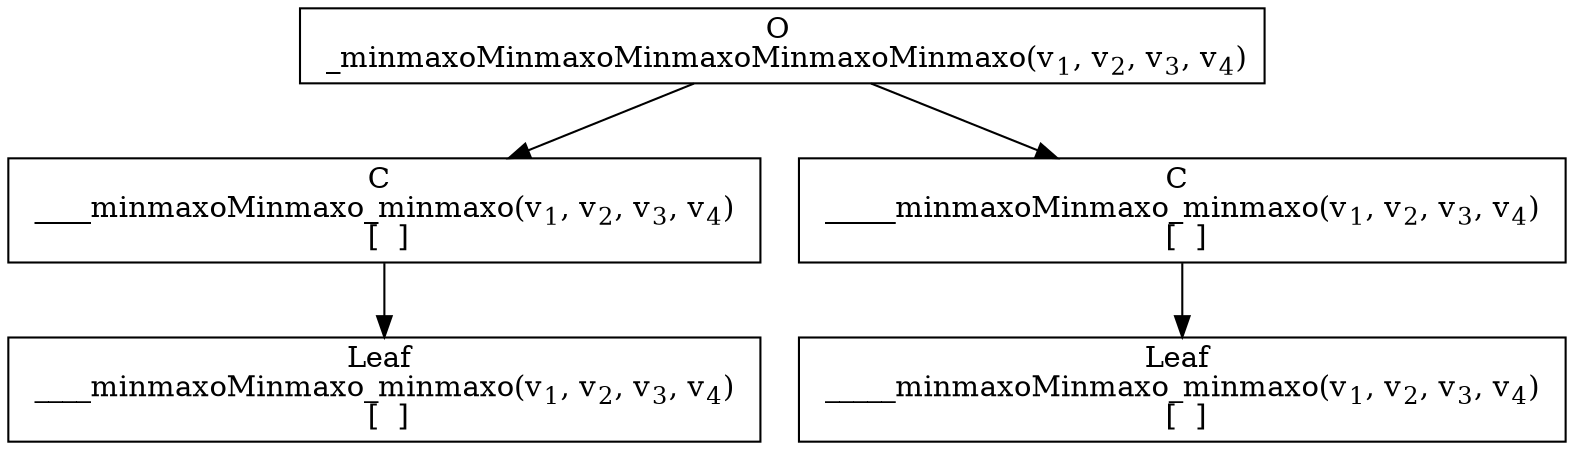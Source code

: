 digraph {
    graph [rankdir=TB
          ,bgcolor=transparent];
    node [shape=box
         ,fillcolor=white
         ,style=filled];
    0 [label=<O <BR/> _minmaxoMinmaxoMinmaxoMinmaxoMinmaxo(v<SUB>1</SUB>, v<SUB>2</SUB>, v<SUB>3</SUB>, v<SUB>4</SUB>)>];
    1 [label=<C <BR/> ____minmaxoMinmaxo_minmaxo(v<SUB>1</SUB>, v<SUB>2</SUB>, v<SUB>3</SUB>, v<SUB>4</SUB>) <BR/>  [  ] >];
    2 [label=<C <BR/> _____minmaxoMinmaxo_minmaxo(v<SUB>1</SUB>, v<SUB>2</SUB>, v<SUB>3</SUB>, v<SUB>4</SUB>) <BR/>  [  ] >];
    3 [label=<Leaf <BR/> ____minmaxoMinmaxo_minmaxo(v<SUB>1</SUB>, v<SUB>2</SUB>, v<SUB>3</SUB>, v<SUB>4</SUB>) <BR/>  [  ] >];
    4 [label=<Leaf <BR/> _____minmaxoMinmaxo_minmaxo(v<SUB>1</SUB>, v<SUB>2</SUB>, v<SUB>3</SUB>, v<SUB>4</SUB>) <BR/>  [  ] >];
    0 -> 1 [label=""];
    0 -> 2 [label=""];
    1 -> 3 [label=""];
    2 -> 4 [label=""];
}